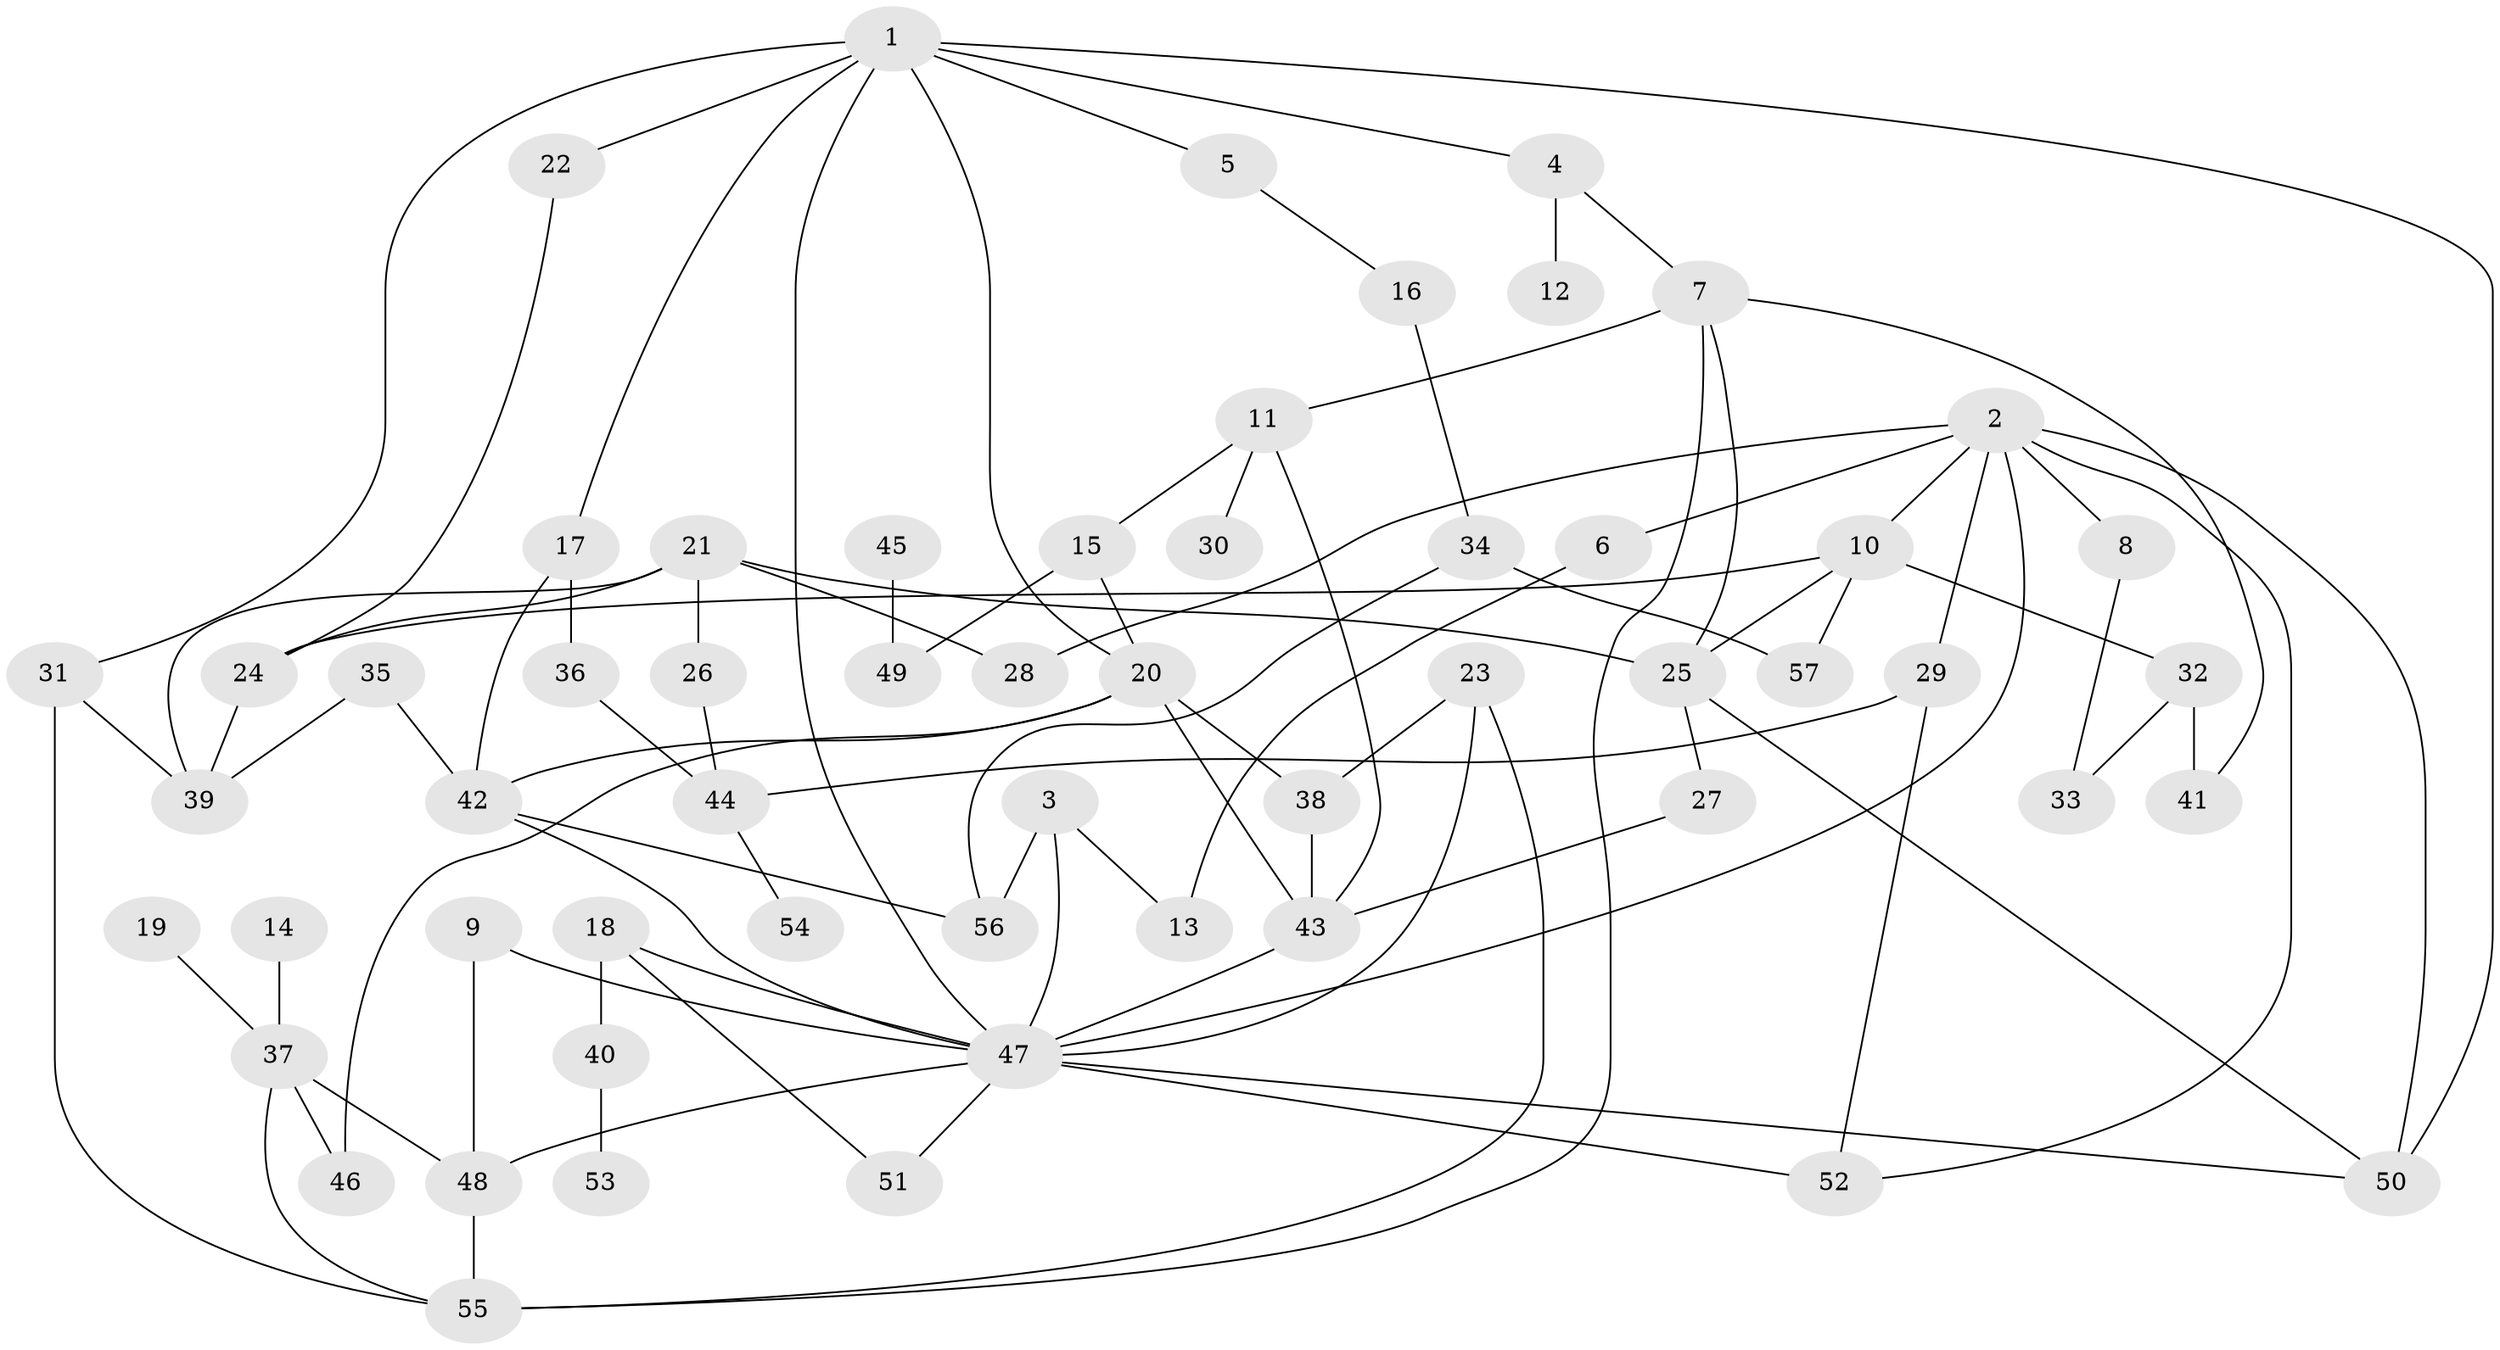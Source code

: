 // original degree distribution, {3: 0.23008849557522124, 12: 0.008849557522123894, 5: 0.08849557522123894, 2: 0.37168141592920356, 7: 0.017699115044247787, 4: 0.05309734513274336, 6: 0.017699115044247787, 1: 0.21238938053097345}
// Generated by graph-tools (version 1.1) at 2025/01/03/09/25 03:01:03]
// undirected, 57 vertices, 91 edges
graph export_dot {
graph [start="1"]
  node [color=gray90,style=filled];
  1;
  2;
  3;
  4;
  5;
  6;
  7;
  8;
  9;
  10;
  11;
  12;
  13;
  14;
  15;
  16;
  17;
  18;
  19;
  20;
  21;
  22;
  23;
  24;
  25;
  26;
  27;
  28;
  29;
  30;
  31;
  32;
  33;
  34;
  35;
  36;
  37;
  38;
  39;
  40;
  41;
  42;
  43;
  44;
  45;
  46;
  47;
  48;
  49;
  50;
  51;
  52;
  53;
  54;
  55;
  56;
  57;
  1 -- 4 [weight=1.0];
  1 -- 5 [weight=1.0];
  1 -- 17 [weight=1.0];
  1 -- 20 [weight=1.0];
  1 -- 22 [weight=1.0];
  1 -- 31 [weight=1.0];
  1 -- 47 [weight=1.0];
  1 -- 50 [weight=1.0];
  2 -- 6 [weight=1.0];
  2 -- 8 [weight=1.0];
  2 -- 10 [weight=1.0];
  2 -- 28 [weight=1.0];
  2 -- 29 [weight=1.0];
  2 -- 47 [weight=1.0];
  2 -- 50 [weight=1.0];
  2 -- 52 [weight=1.0];
  3 -- 13 [weight=1.0];
  3 -- 47 [weight=1.0];
  3 -- 56 [weight=1.0];
  4 -- 7 [weight=1.0];
  4 -- 12 [weight=1.0];
  5 -- 16 [weight=1.0];
  6 -- 13 [weight=1.0];
  7 -- 11 [weight=1.0];
  7 -- 25 [weight=1.0];
  7 -- 41 [weight=1.0];
  7 -- 55 [weight=1.0];
  8 -- 33 [weight=1.0];
  9 -- 47 [weight=1.0];
  9 -- 48 [weight=1.0];
  10 -- 24 [weight=1.0];
  10 -- 25 [weight=1.0];
  10 -- 32 [weight=1.0];
  10 -- 57 [weight=1.0];
  11 -- 15 [weight=1.0];
  11 -- 30 [weight=1.0];
  11 -- 43 [weight=1.0];
  14 -- 37 [weight=1.0];
  15 -- 20 [weight=1.0];
  15 -- 49 [weight=1.0];
  16 -- 34 [weight=1.0];
  17 -- 36 [weight=1.0];
  17 -- 42 [weight=1.0];
  18 -- 40 [weight=1.0];
  18 -- 47 [weight=1.0];
  18 -- 51 [weight=1.0];
  19 -- 37 [weight=1.0];
  20 -- 38 [weight=1.0];
  20 -- 42 [weight=2.0];
  20 -- 43 [weight=1.0];
  20 -- 46 [weight=1.0];
  21 -- 24 [weight=1.0];
  21 -- 25 [weight=1.0];
  21 -- 26 [weight=1.0];
  21 -- 28 [weight=1.0];
  21 -- 39 [weight=1.0];
  22 -- 24 [weight=1.0];
  23 -- 38 [weight=1.0];
  23 -- 47 [weight=1.0];
  23 -- 55 [weight=1.0];
  24 -- 39 [weight=1.0];
  25 -- 27 [weight=1.0];
  25 -- 50 [weight=1.0];
  26 -- 44 [weight=1.0];
  27 -- 43 [weight=1.0];
  29 -- 44 [weight=1.0];
  29 -- 52 [weight=1.0];
  31 -- 39 [weight=1.0];
  31 -- 55 [weight=1.0];
  32 -- 33 [weight=1.0];
  32 -- 41 [weight=1.0];
  34 -- 56 [weight=1.0];
  34 -- 57 [weight=1.0];
  35 -- 39 [weight=1.0];
  35 -- 42 [weight=1.0];
  36 -- 44 [weight=1.0];
  37 -- 46 [weight=1.0];
  37 -- 48 [weight=2.0];
  37 -- 55 [weight=1.0];
  38 -- 43 [weight=1.0];
  40 -- 53 [weight=1.0];
  42 -- 47 [weight=1.0];
  42 -- 56 [weight=1.0];
  43 -- 47 [weight=1.0];
  44 -- 54 [weight=1.0];
  45 -- 49 [weight=1.0];
  47 -- 48 [weight=1.0];
  47 -- 50 [weight=1.0];
  47 -- 51 [weight=1.0];
  47 -- 52 [weight=1.0];
  48 -- 55 [weight=1.0];
}
